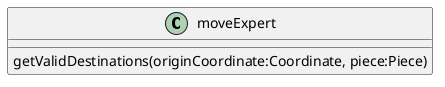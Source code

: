 @startuml

class moveExpert{
    getValidDestinations(originCoordinate:Coordinate, piece:Piece)
}

@enduml